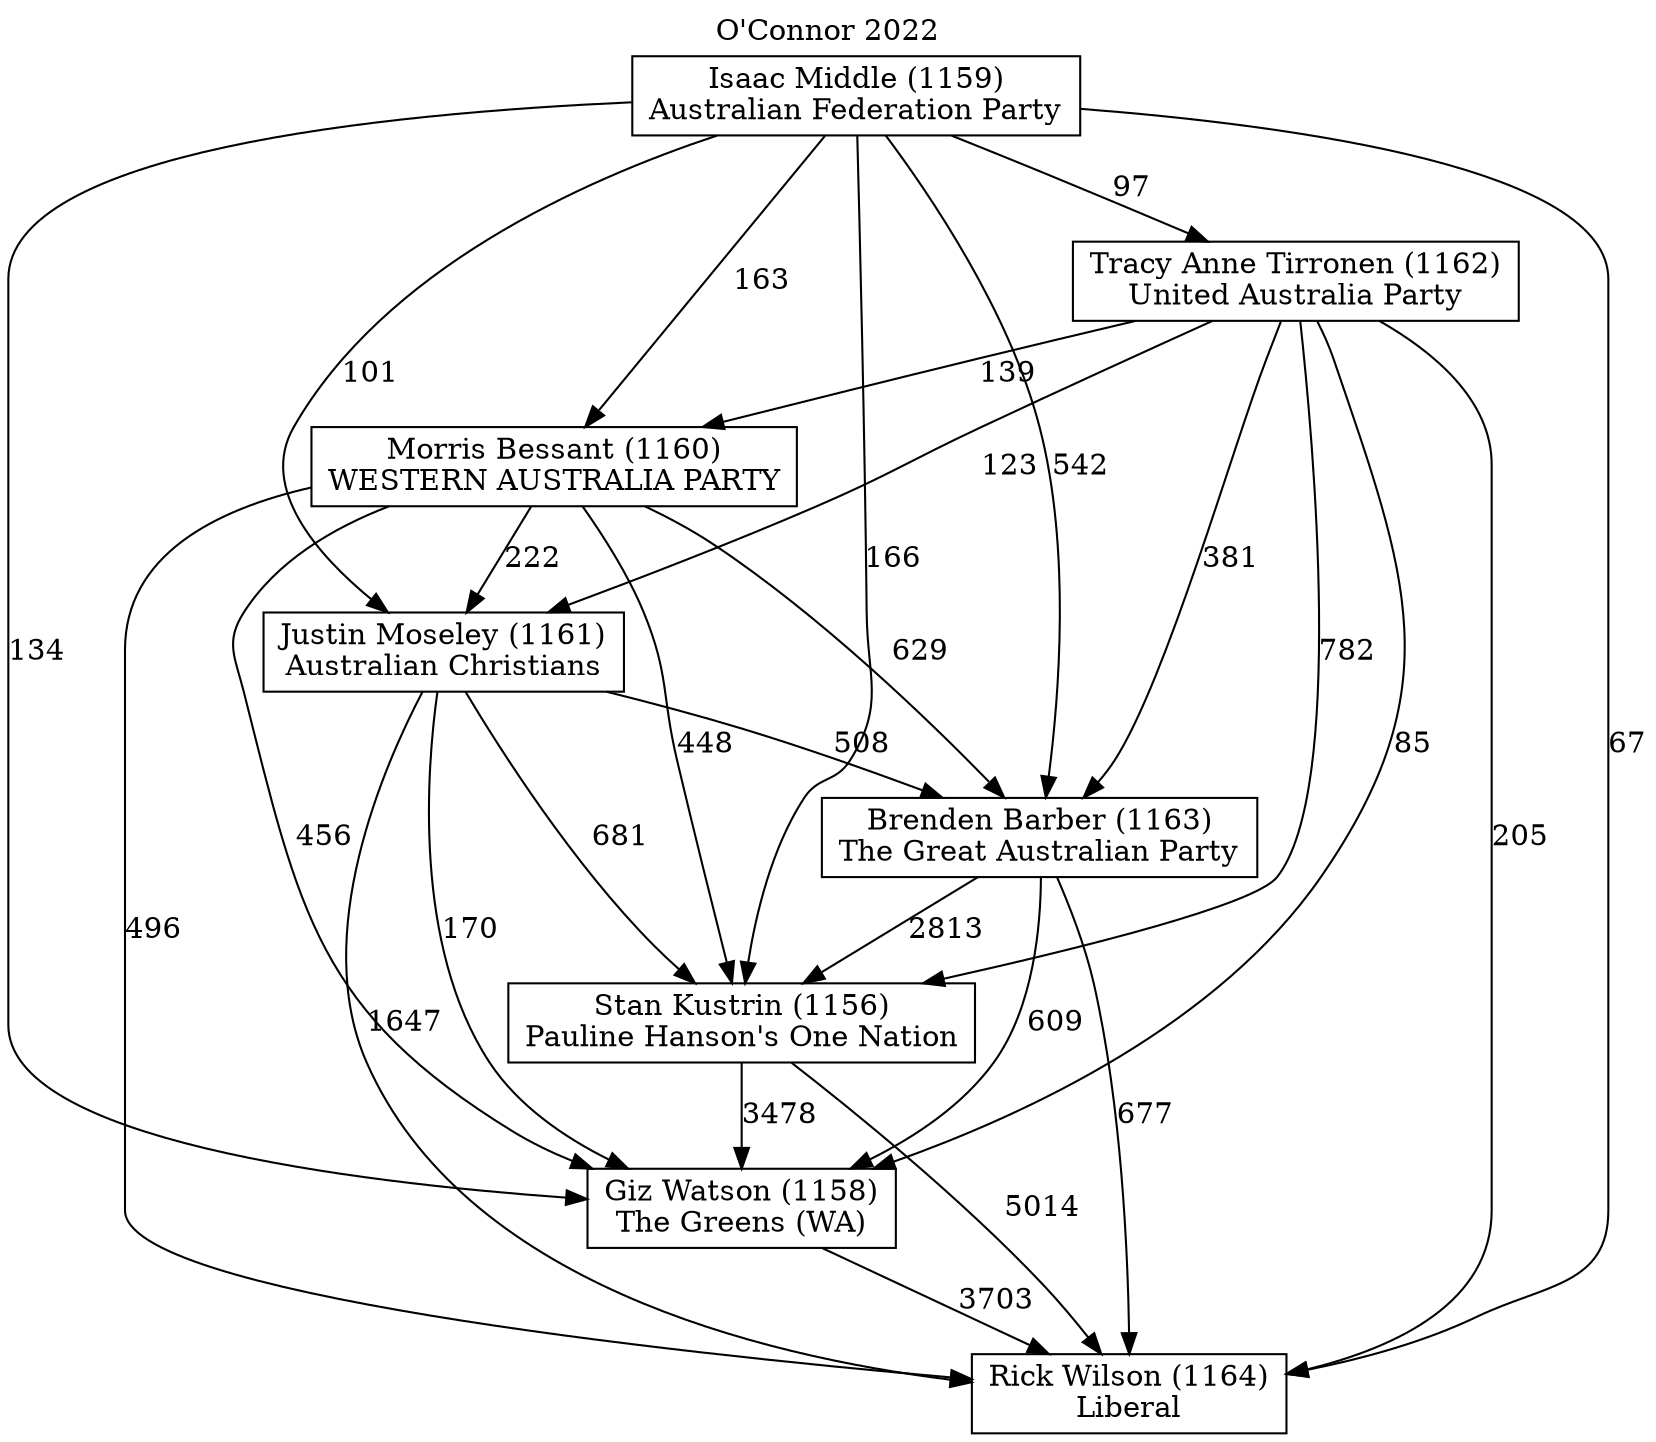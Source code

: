 // House preference flow
digraph "Rick Wilson (1164)_O'Connor_2022" {
	graph [label="O'Connor 2022" labelloc=t mclimit=10]
	node [shape=box]
	"Justin Moseley (1161)" [label="Justin Moseley (1161)
Australian Christians"]
	"Stan Kustrin (1156)" [label="Stan Kustrin (1156)
Pauline Hanson's One Nation"]
	"Rick Wilson (1164)" [label="Rick Wilson (1164)
Liberal"]
	"Giz Watson (1158)" [label="Giz Watson (1158)
The Greens (WA)"]
	"Isaac Middle (1159)" [label="Isaac Middle (1159)
Australian Federation Party"]
	"Tracy Anne Tirronen (1162)" [label="Tracy Anne Tirronen (1162)
United Australia Party"]
	"Brenden Barber (1163)" [label="Brenden Barber (1163)
The Great Australian Party"]
	"Morris Bessant (1160)" [label="Morris Bessant (1160)
WESTERN AUSTRALIA PARTY"]
	"Isaac Middle (1159)" -> "Tracy Anne Tirronen (1162)" [label=97]
	"Tracy Anne Tirronen (1162)" -> "Stan Kustrin (1156)" [label=782]
	"Brenden Barber (1163)" -> "Rick Wilson (1164)" [label=677]
	"Isaac Middle (1159)" -> "Stan Kustrin (1156)" [label=166]
	"Isaac Middle (1159)" -> "Giz Watson (1158)" [label=134]
	"Morris Bessant (1160)" -> "Rick Wilson (1164)" [label=496]
	"Tracy Anne Tirronen (1162)" -> "Justin Moseley (1161)" [label=123]
	"Morris Bessant (1160)" -> "Justin Moseley (1161)" [label=222]
	"Brenden Barber (1163)" -> "Stan Kustrin (1156)" [label=2813]
	"Stan Kustrin (1156)" -> "Rick Wilson (1164)" [label=5014]
	"Morris Bessant (1160)" -> "Giz Watson (1158)" [label=456]
	"Tracy Anne Tirronen (1162)" -> "Rick Wilson (1164)" [label=205]
	"Justin Moseley (1161)" -> "Stan Kustrin (1156)" [label=681]
	"Tracy Anne Tirronen (1162)" -> "Giz Watson (1158)" [label=85]
	"Isaac Middle (1159)" -> "Rick Wilson (1164)" [label=67]
	"Isaac Middle (1159)" -> "Brenden Barber (1163)" [label=542]
	"Justin Moseley (1161)" -> "Brenden Barber (1163)" [label=508]
	"Morris Bessant (1160)" -> "Brenden Barber (1163)" [label=629]
	"Morris Bessant (1160)" -> "Stan Kustrin (1156)" [label=448]
	"Isaac Middle (1159)" -> "Justin Moseley (1161)" [label=101]
	"Justin Moseley (1161)" -> "Rick Wilson (1164)" [label=1647]
	"Brenden Barber (1163)" -> "Giz Watson (1158)" [label=609]
	"Isaac Middle (1159)" -> "Morris Bessant (1160)" [label=163]
	"Giz Watson (1158)" -> "Rick Wilson (1164)" [label=3703]
	"Tracy Anne Tirronen (1162)" -> "Brenden Barber (1163)" [label=381]
	"Tracy Anne Tirronen (1162)" -> "Morris Bessant (1160)" [label=139]
	"Justin Moseley (1161)" -> "Giz Watson (1158)" [label=170]
	"Stan Kustrin (1156)" -> "Giz Watson (1158)" [label=3478]
}
